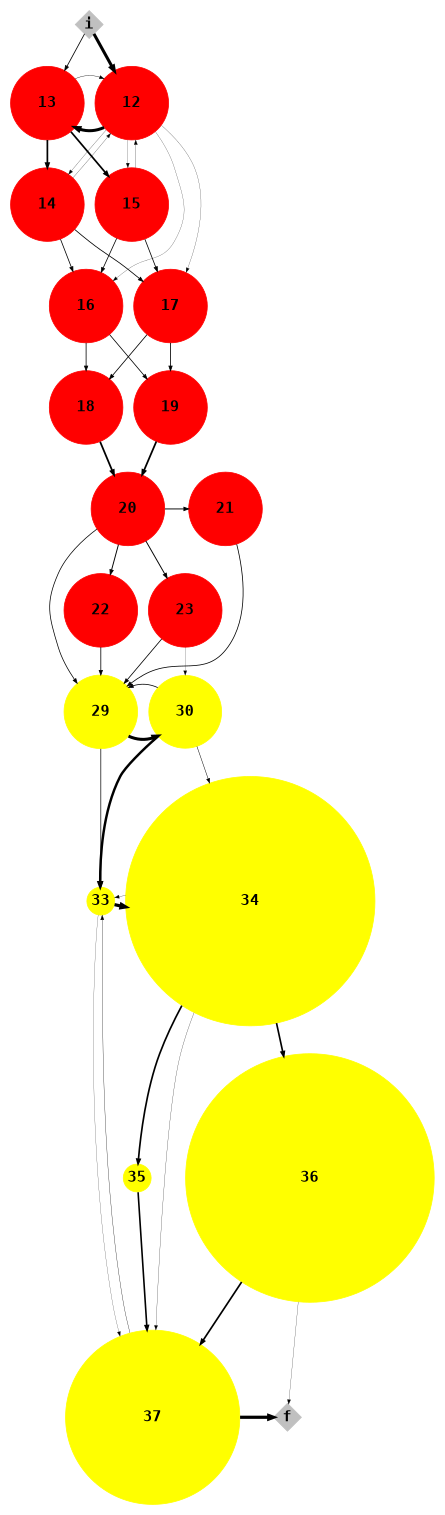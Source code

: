 digraph F3{
size = "10,10";
graph[rankdir=TB, center=true, margin=0.05, nodesep=0.2, ranksep=0.5]
node[fontname="Courier-Bold", fontsize=14]
edge[arrowsize=0.6, arrowhead=normal]
i [shape=diamond, style=filled, fontsize=20, color=gray, width=0.5, height=0.5, fixedsize=true]
f [shape=diamond, style=filled, fontsize=20, color=gray, width=0.5, height=0.5, fixedsize=true]
12 [shape=circle, style=filled, fontsize=20, color=red, width=1.3226986034551151, height=1.3226986034551151, fixedsize=true]
13 [shape=circle, style=filled, fontsize=20, color=red, width=1.3226986034551311, height=1.3226986034551311, fixedsize=true]
14 [shape=circle, style=filled, fontsize=20, color=red, width=1.3226986034551473, height=1.3226986034551473, fixedsize=true]
15 [shape=circle, style=filled, fontsize=20, color=red, width=1.322698603455101, height=1.322698603455101, fixedsize=true]
16 [shape=circle, style=filled, fontsize=20, color=red, width=1.322698603455112, height=1.322698603455112, fixedsize=true]
17 [shape=circle, style=filled, fontsize=20, color=red, width=1.3226986034551151, height=1.3226986034551151, fixedsize=true]
18 [shape=circle, style=filled, fontsize=20, color=red, width=1.3226986034551185, height=1.3226986034551185, fixedsize=true]
19 [shape=circle, style=filled, fontsize=20, color=red, width=1.3226986034551185, height=1.3226986034551185, fixedsize=true]
20 [shape=circle, style=filled, fontsize=20, color=red, width=1.3226986034551185, height=1.3226986034551185, fixedsize=true]
21 [shape=circle, style=filled, fontsize=20, color=red, width=1.3235575746172397, height=1.3235575746172397, fixedsize=true]
22 [shape=circle, style=filled, fontsize=20, color=red, width=1.3235575746172397, height=1.3235575746172397, fixedsize=true]
23 [shape=circle, style=filled, fontsize=20, color=red, width=1.3203317486569173, height=1.3203317486569173, fixedsize=true]
29 [shape=circle, style=filled, fontsize=20, color=yellow, width=1.3235575746172397, height=1.3235575746172397, fixedsize=true]
30 [shape=circle, style=filled, fontsize=20, color=yellow, width=1.307405627270537, height=1.307405627270537, fixedsize=true]
33 [shape=circle, style=filled, fontsize=20, color=yellow, width=0.5, height=0.5, fixedsize=true]
34 [shape=circle, style=filled, fontsize=20, color=yellow, width=4.465646878929676, height=4.465646878929676, fixedsize=true]
35 [shape=circle, style=filled, fontsize=20, color=yellow, width=0.5, height=0.5, fixedsize=true]
36 [shape=circle, style=filled, fontsize=20, color=yellow, width=4.464331580220989, height=4.464331580220989, fixedsize=true]
37 [shape=circle, style=filled, fontsize=20, color=yellow, width=3.130702832333446, height=3.130702832333446, fixedsize=true]
14 -> 17 [penwidth=1.019300]
34 -> 35 [penwidth=2.170500]
18 -> 20 [penwidth=2.284300]
17 -> 18 [penwidth=1.029650]
i -> 12 [penwidth=3.919050]
29 -> 30 [penwidth=3.926300]
30 -> 29 [penwidth=0.995450]
16 -> 19 [penwidth=0.995700]
33 -> 34 [penwidth=4.127050]
15 -> 16 [penwidth=0.985300]
36 -> f [penwidth=0.286700]
17 -> 19 [penwidth=1.044200]
12 -> 13 [penwidth=3.886300]
13 -> 12 [penwidth=0.470900]
29 -> 33 [penwidth=0.912850]
22 -> 29 [penwidth=1.007200]
34 -> 37 [penwidth=0.303200]
i -> 13 [penwidth=1.040200]
14 -> 12 [penwidth=0.293800]
36 -> 37 [penwidth=2.185000]
12 -> 14 [penwidth=0.281200]
15 -> 12 [penwidth=0.316250]
30 -> 33 [penwidth=3.180550]
12 -> 17 [penwidth=0.268550]
20 -> 22 [penwidth=1.233050]
30 -> 34 [penwidth=0.609850]
20 -> 23 [penwidth=1.238400]
37 -> 33 [penwidth=0.406150]
14 -> 16 [penwidth=0.993250]
37 -> f [penwidth=4.174800]
21 -> 29 [penwidth=1.002550]
34 -> 36 [penwidth=2.142700]
33 -> 37 [penwidth=0.250250]
20 -> 29 [penwidth=0.948750]
12 -> 16 [penwidth=0.259600]
35 -> 37 [penwidth=2.086800]
23 -> 30 [penwidth=0.252850]
16 -> 18 [penwidth=0.997900]
13 -> 15 [penwidth=2.220150]
23 -> 29 [penwidth=1.010500]
34 -> 33 [penwidth=0.322250]
19 -> 20 [penwidth=2.267250]
15 -> 17 [penwidth=1.017500]
12 -> 15 [penwidth=0.263350]
13 -> 14 [penwidth=2.194750]
20 -> 21 [penwidth=1.228750]
{rank=source; i}
{rank=same; 12; 13}
{rank=same; 14; 15}
{rank=same; 16; 17}
{rank=same; 18; 19}
{rank=same; 20; 21}
{rank=same; 22; 23}
{rank=same; 29; 30}
{rank=same; 33; 34}
{rank=same; 35; 36}
{rank=max; 37}
{rank=sink; f}
}